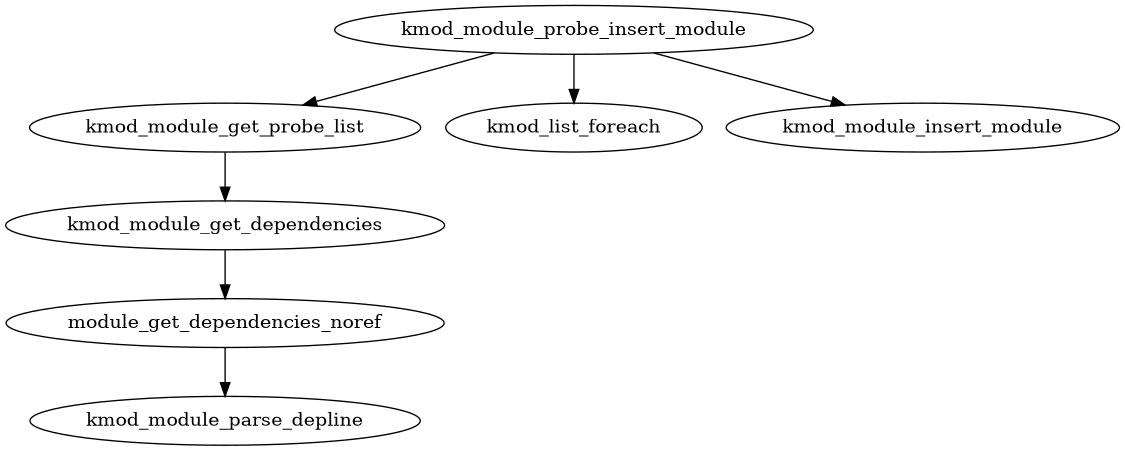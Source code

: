 digraph G
{
	size = "7.5 7.5"
	kmod_module_probe_insert_module -> kmod_module_get_probe_list;
	kmod_module_probe_insert_module -> kmod_list_foreach;
	kmod_module_probe_insert_module -> kmod_module_insert_module;

	kmod_module_get_probe_list -> kmod_module_get_dependencies;
	kmod_module_get_dependencies -> module_get_dependencies_noref;
	module_get_dependencies_noref -> kmod_module_parse_depline;

}
